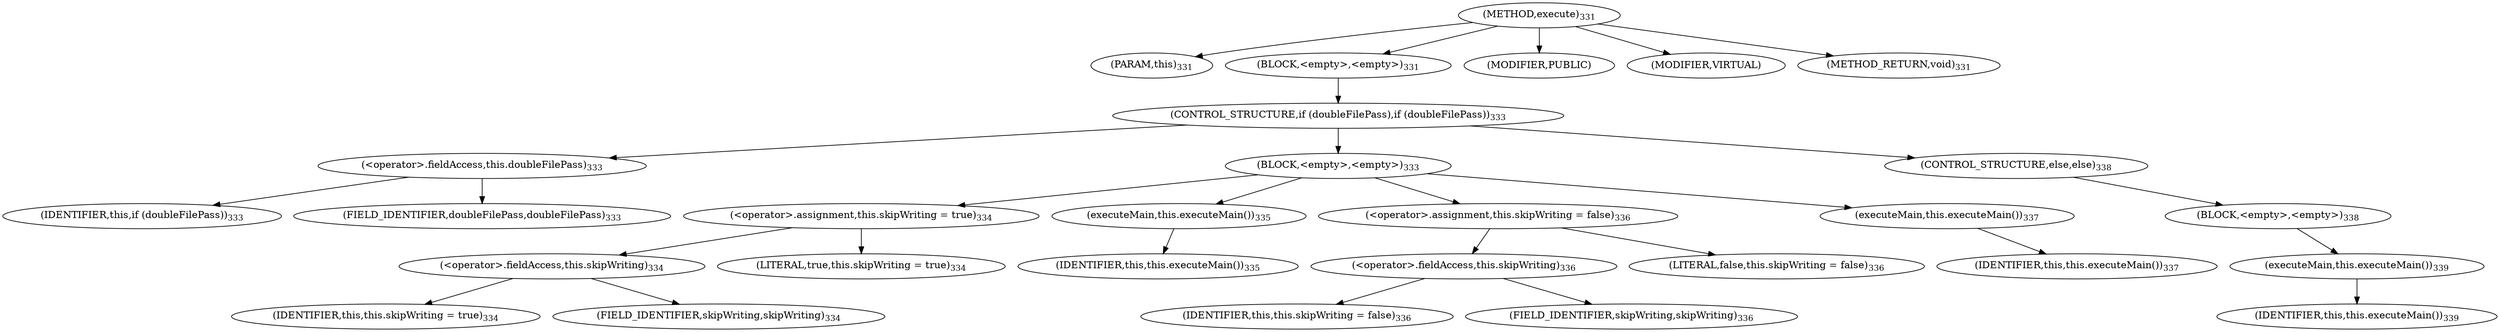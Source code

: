 digraph "execute" {  
"451" [label = <(METHOD,execute)<SUB>331</SUB>> ]
"17" [label = <(PARAM,this)<SUB>331</SUB>> ]
"452" [label = <(BLOCK,&lt;empty&gt;,&lt;empty&gt;)<SUB>331</SUB>> ]
"453" [label = <(CONTROL_STRUCTURE,if (doubleFilePass),if (doubleFilePass))<SUB>333</SUB>> ]
"454" [label = <(&lt;operator&gt;.fieldAccess,this.doubleFilePass)<SUB>333</SUB>> ]
"455" [label = <(IDENTIFIER,this,if (doubleFilePass))<SUB>333</SUB>> ]
"456" [label = <(FIELD_IDENTIFIER,doubleFilePass,doubleFilePass)<SUB>333</SUB>> ]
"457" [label = <(BLOCK,&lt;empty&gt;,&lt;empty&gt;)<SUB>333</SUB>> ]
"458" [label = <(&lt;operator&gt;.assignment,this.skipWriting = true)<SUB>334</SUB>> ]
"459" [label = <(&lt;operator&gt;.fieldAccess,this.skipWriting)<SUB>334</SUB>> ]
"460" [label = <(IDENTIFIER,this,this.skipWriting = true)<SUB>334</SUB>> ]
"461" [label = <(FIELD_IDENTIFIER,skipWriting,skipWriting)<SUB>334</SUB>> ]
"462" [label = <(LITERAL,true,this.skipWriting = true)<SUB>334</SUB>> ]
"463" [label = <(executeMain,this.executeMain())<SUB>335</SUB>> ]
"16" [label = <(IDENTIFIER,this,this.executeMain())<SUB>335</SUB>> ]
"464" [label = <(&lt;operator&gt;.assignment,this.skipWriting = false)<SUB>336</SUB>> ]
"465" [label = <(&lt;operator&gt;.fieldAccess,this.skipWriting)<SUB>336</SUB>> ]
"466" [label = <(IDENTIFIER,this,this.skipWriting = false)<SUB>336</SUB>> ]
"467" [label = <(FIELD_IDENTIFIER,skipWriting,skipWriting)<SUB>336</SUB>> ]
"468" [label = <(LITERAL,false,this.skipWriting = false)<SUB>336</SUB>> ]
"469" [label = <(executeMain,this.executeMain())<SUB>337</SUB>> ]
"18" [label = <(IDENTIFIER,this,this.executeMain())<SUB>337</SUB>> ]
"470" [label = <(CONTROL_STRUCTURE,else,else)<SUB>338</SUB>> ]
"471" [label = <(BLOCK,&lt;empty&gt;,&lt;empty&gt;)<SUB>338</SUB>> ]
"472" [label = <(executeMain,this.executeMain())<SUB>339</SUB>> ]
"19" [label = <(IDENTIFIER,this,this.executeMain())<SUB>339</SUB>> ]
"473" [label = <(MODIFIER,PUBLIC)> ]
"474" [label = <(MODIFIER,VIRTUAL)> ]
"475" [label = <(METHOD_RETURN,void)<SUB>331</SUB>> ]
  "451" -> "17" 
  "451" -> "452" 
  "451" -> "473" 
  "451" -> "474" 
  "451" -> "475" 
  "452" -> "453" 
  "453" -> "454" 
  "453" -> "457" 
  "453" -> "470" 
  "454" -> "455" 
  "454" -> "456" 
  "457" -> "458" 
  "457" -> "463" 
  "457" -> "464" 
  "457" -> "469" 
  "458" -> "459" 
  "458" -> "462" 
  "459" -> "460" 
  "459" -> "461" 
  "463" -> "16" 
  "464" -> "465" 
  "464" -> "468" 
  "465" -> "466" 
  "465" -> "467" 
  "469" -> "18" 
  "470" -> "471" 
  "471" -> "472" 
  "472" -> "19" 
}
